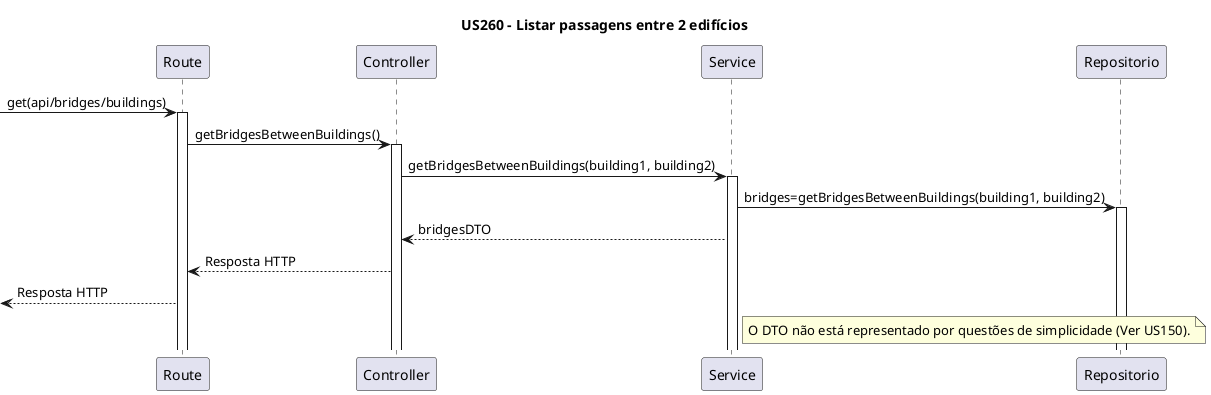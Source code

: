 @startuml
title US260 - Listar passagens entre 2 edifícios

participant "Route" as Route
participant "Controller" as Controller
participant "Service" as Service
participant "Repositorio" as Repositorio

 -> Route : get(api/bridges/buildings)
activate Route
Route -> Controller : getBridgesBetweenBuildings()
activate Controller
Controller -> Service : getBridgesBetweenBuildings(building1, building2)
activate Service
Service -> Repositorio : bridges=getBridgesBetweenBuildings(building1, building2)
activate Repositorio
Service --> Controller : bridgesDTO
Controller--> Route : Resposta HTTP
<-- Route : Resposta HTTP

note right of Service
O DTO não está representado por questões de simplicidade (Ver US150).
end note
@enduml
